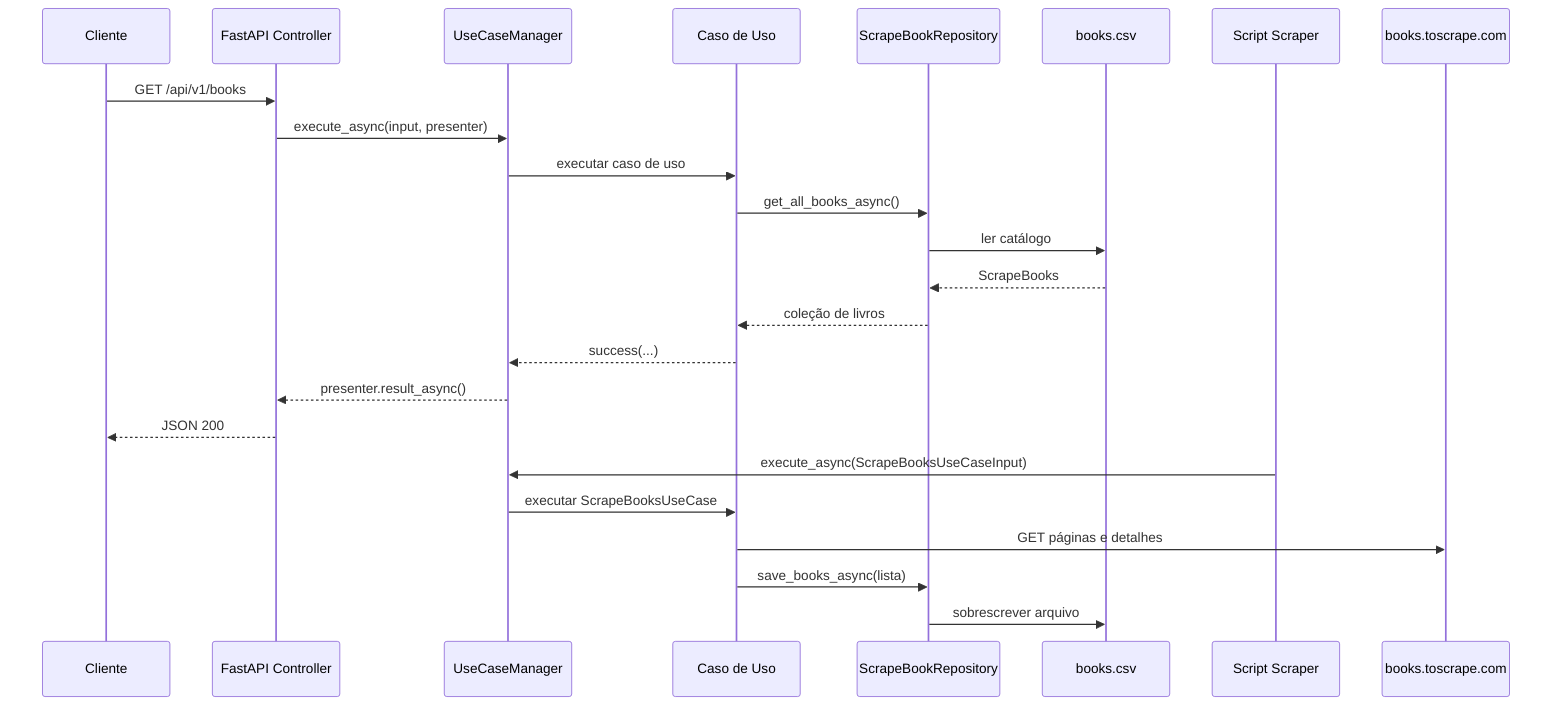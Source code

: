 sequenceDiagram
    participant User as Cliente
    participant API as FastAPI Controller
    participant UCM as UseCaseManager
    participant UC as Caso de Uso
    participant Repo as ScrapeBookRepository
    participant CSV as books.csv
    participant Script as Script Scraper
    participant Site as books.toscrape.com

    User->>API: GET /api/v1/books
    API->>UCM: execute_async(input, presenter)
    UCM->>UC: executar caso de uso
    UC->>Repo: get_all_books_async()
    Repo->>CSV: ler catálogo
    CSV-->>Repo: ScrapeBooks
    Repo-->>UC: coleção de livros
    UC-->>UCM: success(...)
    UCM-->>API: presenter.result_async()
    API-->>User: JSON 200

    Script->>UCM: execute_async(ScrapeBooksUseCaseInput)
    UCM->>UC: executar ScrapeBooksUseCase
    UC->>Site: GET páginas e detalhes
    UC->>Repo: save_books_async(lista)
    Repo->>CSV: sobrescrever arquivo